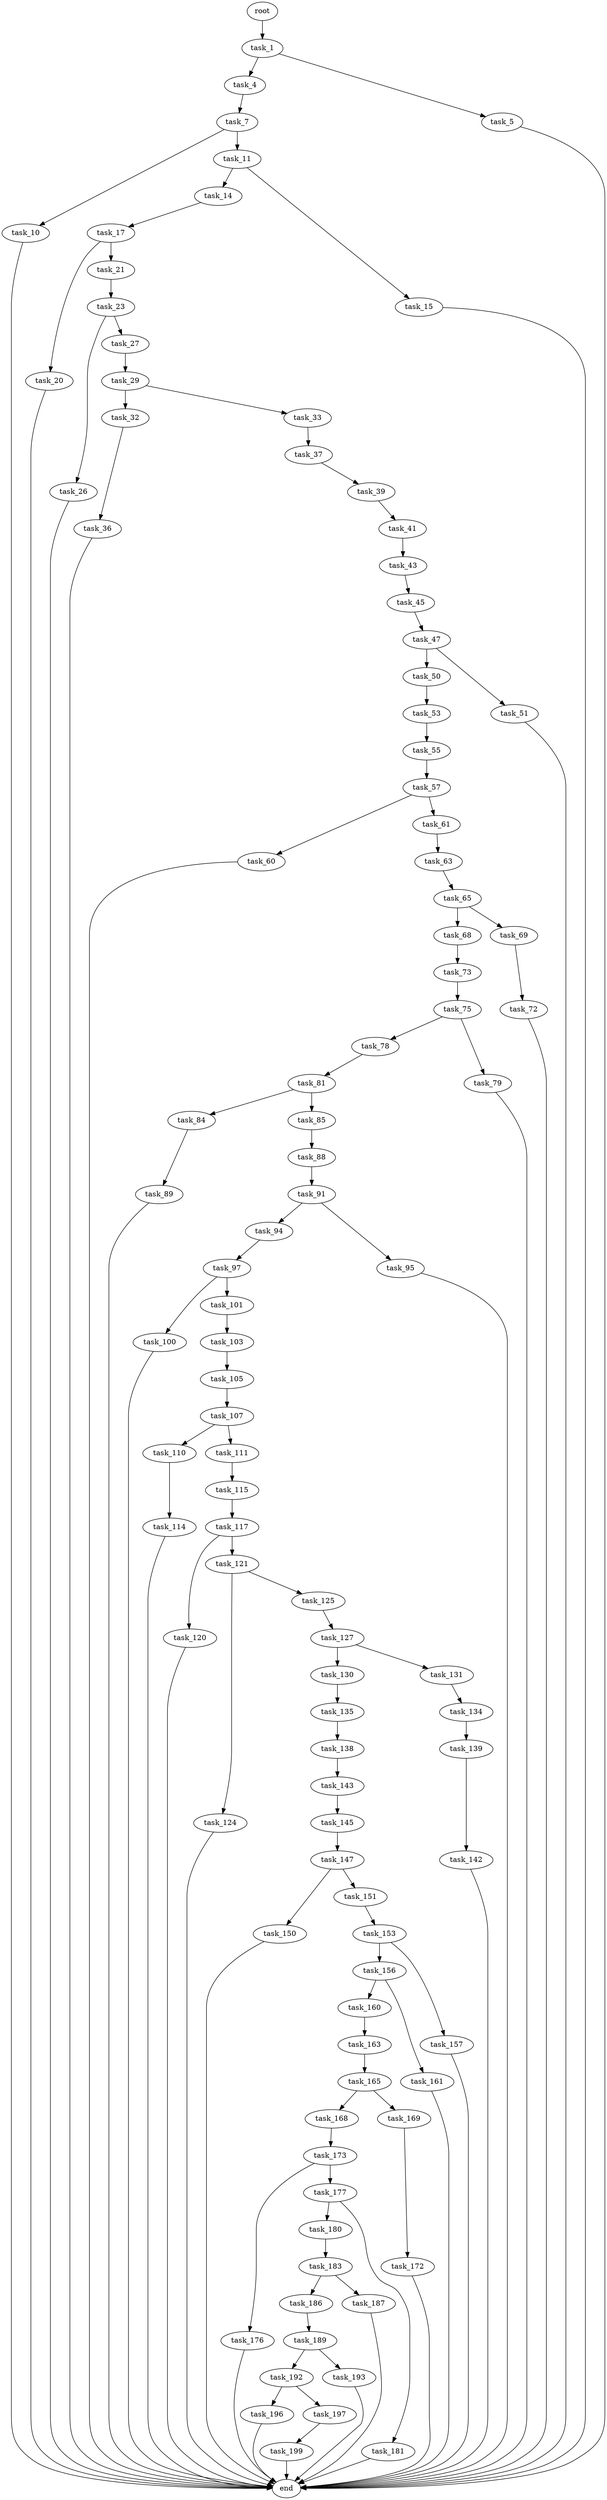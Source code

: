 digraph G {
  root [size="0.000000"];
  task_1 [size="8228866995.000000"];
  task_4 [size="231928233984.000000"];
  task_5 [size="8589934592.000000"];
  task_7 [size="24742688962.000000"];
  task_10 [size="256138360193.000000"];
  task_11 [size="1090808918688.000000"];
  task_14 [size="368293445632.000000"];
  task_15 [size="293463046000.000000"];
  task_17 [size="3631515766.000000"];
  task_20 [size="2421538239.000000"];
  task_21 [size="1073741824000.000000"];
  task_23 [size="8589934592.000000"];
  task_26 [size="782757789696.000000"];
  task_27 [size="68719476736.000000"];
  task_29 [size="1073741824000.000000"];
  task_32 [size="14691106443.000000"];
  task_33 [size="1073741824000.000000"];
  task_36 [size="41150067306.000000"];
  task_37 [size="20837684493.000000"];
  task_39 [size="3222565493.000000"];
  task_41 [size="174259245153.000000"];
  task_43 [size="175993971148.000000"];
  task_45 [size="368293445632.000000"];
  task_47 [size="200545355567.000000"];
  task_50 [size="1851399522.000000"];
  task_51 [size="27267743493.000000"];
  task_53 [size="875639178647.000000"];
  task_55 [size="1073741824000.000000"];
  task_57 [size="10816035038.000000"];
  task_60 [size="966142410.000000"];
  task_61 [size="4820252752.000000"];
  task_63 [size="35164367417.000000"];
  task_65 [size="134217728000.000000"];
  task_68 [size="15538318734.000000"];
  task_69 [size="1561840467.000000"];
  task_72 [size="2567961991.000000"];
  task_73 [size="40331186079.000000"];
  task_75 [size="534443597558.000000"];
  task_78 [size="848381606.000000"];
  task_79 [size="578933353277.000000"];
  task_81 [size="162683845800.000000"];
  task_84 [size="68719476736.000000"];
  task_85 [size="197568552991.000000"];
  task_88 [size="4812801917.000000"];
  task_89 [size="549755813888.000000"];
  task_91 [size="1073741824000.000000"];
  task_94 [size="45769527259.000000"];
  task_95 [size="12071505769.000000"];
  task_97 [size="42340911448.000000"];
  task_100 [size="20672054024.000000"];
  task_101 [size="1563329519.000000"];
  task_103 [size="1230261500.000000"];
  task_105 [size="1073741824000.000000"];
  task_107 [size="8589934592.000000"];
  task_110 [size="11500507627.000000"];
  task_111 [size="607019159.000000"];
  task_114 [size="134217728000.000000"];
  task_115 [size="8589934592.000000"];
  task_117 [size="134217728000.000000"];
  task_120 [size="42262912182.000000"];
  task_121 [size="368293445632.000000"];
  task_124 [size="3018226639.000000"];
  task_125 [size="9182338426.000000"];
  task_127 [size="17696474632.000000"];
  task_130 [size="288285952384.000000"];
  task_131 [size="549755813888.000000"];
  task_134 [size="368293445632.000000"];
  task_135 [size="368293445632.000000"];
  task_138 [size="84941560169.000000"];
  task_139 [size="8089105178.000000"];
  task_142 [size="127948917282.000000"];
  task_143 [size="40327193418.000000"];
  task_145 [size="239424935803.000000"];
  task_147 [size="8589934592.000000"];
  task_150 [size="677886733386.000000"];
  task_151 [size="111652463193.000000"];
  task_153 [size="178986891571.000000"];
  task_156 [size="28991029248.000000"];
  task_157 [size="386240967331.000000"];
  task_160 [size="15622639169.000000"];
  task_161 [size="263198950274.000000"];
  task_163 [size="1073741824000.000000"];
  task_165 [size="117438267902.000000"];
  task_168 [size="782757789696.000000"];
  task_169 [size="5915196865.000000"];
  task_172 [size="782757789696.000000"];
  task_173 [size="134217728000.000000"];
  task_176 [size="91840861280.000000"];
  task_177 [size="5730951257.000000"];
  task_180 [size="2088080405.000000"];
  task_181 [size="220664425313.000000"];
  task_183 [size="1031752192683.000000"];
  task_186 [size="18954713857.000000"];
  task_187 [size="644728902523.000000"];
  task_189 [size="7924935669.000000"];
  task_192 [size="231928233984.000000"];
  task_193 [size="5605909131.000000"];
  task_196 [size="17323694091.000000"];
  task_197 [size="11917256922.000000"];
  task_199 [size="782757789696.000000"];
  end [size="0.000000"];

  root -> task_1 [size="1.000000"];
  task_1 -> task_4 [size="134217728.000000"];
  task_1 -> task_5 [size="134217728.000000"];
  task_4 -> task_7 [size="301989888.000000"];
  task_5 -> end [size="1.000000"];
  task_7 -> task_10 [size="75497472.000000"];
  task_7 -> task_11 [size="75497472.000000"];
  task_10 -> end [size="1.000000"];
  task_11 -> task_14 [size="679477248.000000"];
  task_11 -> task_15 [size="679477248.000000"];
  task_14 -> task_17 [size="411041792.000000"];
  task_15 -> end [size="1.000000"];
  task_17 -> task_20 [size="301989888.000000"];
  task_17 -> task_21 [size="301989888.000000"];
  task_20 -> end [size="1.000000"];
  task_21 -> task_23 [size="838860800.000000"];
  task_23 -> task_26 [size="33554432.000000"];
  task_23 -> task_27 [size="33554432.000000"];
  task_26 -> end [size="1.000000"];
  task_27 -> task_29 [size="134217728.000000"];
  task_29 -> task_32 [size="838860800.000000"];
  task_29 -> task_33 [size="838860800.000000"];
  task_32 -> task_36 [size="33554432.000000"];
  task_33 -> task_37 [size="838860800.000000"];
  task_36 -> end [size="1.000000"];
  task_37 -> task_39 [size="679477248.000000"];
  task_39 -> task_41 [size="75497472.000000"];
  task_41 -> task_43 [size="209715200.000000"];
  task_43 -> task_45 [size="411041792.000000"];
  task_45 -> task_47 [size="411041792.000000"];
  task_47 -> task_50 [size="679477248.000000"];
  task_47 -> task_51 [size="679477248.000000"];
  task_50 -> task_53 [size="134217728.000000"];
  task_51 -> end [size="1.000000"];
  task_53 -> task_55 [size="679477248.000000"];
  task_55 -> task_57 [size="838860800.000000"];
  task_57 -> task_60 [size="209715200.000000"];
  task_57 -> task_61 [size="209715200.000000"];
  task_60 -> end [size="1.000000"];
  task_61 -> task_63 [size="411041792.000000"];
  task_63 -> task_65 [size="134217728.000000"];
  task_65 -> task_68 [size="209715200.000000"];
  task_65 -> task_69 [size="209715200.000000"];
  task_68 -> task_73 [size="301989888.000000"];
  task_69 -> task_72 [size="33554432.000000"];
  task_72 -> end [size="1.000000"];
  task_73 -> task_75 [size="838860800.000000"];
  task_75 -> task_78 [size="411041792.000000"];
  task_75 -> task_79 [size="411041792.000000"];
  task_78 -> task_81 [size="75497472.000000"];
  task_79 -> end [size="1.000000"];
  task_81 -> task_84 [size="536870912.000000"];
  task_81 -> task_85 [size="536870912.000000"];
  task_84 -> task_89 [size="134217728.000000"];
  task_85 -> task_88 [size="679477248.000000"];
  task_88 -> task_91 [size="209715200.000000"];
  task_89 -> end [size="1.000000"];
  task_91 -> task_94 [size="838860800.000000"];
  task_91 -> task_95 [size="838860800.000000"];
  task_94 -> task_97 [size="838860800.000000"];
  task_95 -> end [size="1.000000"];
  task_97 -> task_100 [size="838860800.000000"];
  task_97 -> task_101 [size="838860800.000000"];
  task_100 -> end [size="1.000000"];
  task_101 -> task_103 [size="134217728.000000"];
  task_103 -> task_105 [size="33554432.000000"];
  task_105 -> task_107 [size="838860800.000000"];
  task_107 -> task_110 [size="33554432.000000"];
  task_107 -> task_111 [size="33554432.000000"];
  task_110 -> task_114 [size="209715200.000000"];
  task_111 -> task_115 [size="33554432.000000"];
  task_114 -> end [size="1.000000"];
  task_115 -> task_117 [size="33554432.000000"];
  task_117 -> task_120 [size="209715200.000000"];
  task_117 -> task_121 [size="209715200.000000"];
  task_120 -> end [size="1.000000"];
  task_121 -> task_124 [size="411041792.000000"];
  task_121 -> task_125 [size="411041792.000000"];
  task_124 -> end [size="1.000000"];
  task_125 -> task_127 [size="536870912.000000"];
  task_127 -> task_130 [size="536870912.000000"];
  task_127 -> task_131 [size="536870912.000000"];
  task_130 -> task_135 [size="209715200.000000"];
  task_131 -> task_134 [size="536870912.000000"];
  task_134 -> task_139 [size="411041792.000000"];
  task_135 -> task_138 [size="411041792.000000"];
  task_138 -> task_143 [size="209715200.000000"];
  task_139 -> task_142 [size="209715200.000000"];
  task_142 -> end [size="1.000000"];
  task_143 -> task_145 [size="679477248.000000"];
  task_145 -> task_147 [size="679477248.000000"];
  task_147 -> task_150 [size="33554432.000000"];
  task_147 -> task_151 [size="33554432.000000"];
  task_150 -> end [size="1.000000"];
  task_151 -> task_153 [size="75497472.000000"];
  task_153 -> task_156 [size="209715200.000000"];
  task_153 -> task_157 [size="209715200.000000"];
  task_156 -> task_160 [size="75497472.000000"];
  task_156 -> task_161 [size="75497472.000000"];
  task_157 -> end [size="1.000000"];
  task_160 -> task_163 [size="411041792.000000"];
  task_161 -> end [size="1.000000"];
  task_163 -> task_165 [size="838860800.000000"];
  task_165 -> task_168 [size="411041792.000000"];
  task_165 -> task_169 [size="411041792.000000"];
  task_168 -> task_173 [size="679477248.000000"];
  task_169 -> task_172 [size="33554432.000000"];
  task_172 -> end [size="1.000000"];
  task_173 -> task_176 [size="209715200.000000"];
  task_173 -> task_177 [size="209715200.000000"];
  task_176 -> end [size="1.000000"];
  task_177 -> task_180 [size="134217728.000000"];
  task_177 -> task_181 [size="134217728.000000"];
  task_180 -> task_183 [size="209715200.000000"];
  task_181 -> end [size="1.000000"];
  task_183 -> task_186 [size="838860800.000000"];
  task_183 -> task_187 [size="838860800.000000"];
  task_186 -> task_189 [size="301989888.000000"];
  task_187 -> end [size="1.000000"];
  task_189 -> task_192 [size="301989888.000000"];
  task_189 -> task_193 [size="301989888.000000"];
  task_192 -> task_196 [size="301989888.000000"];
  task_192 -> task_197 [size="301989888.000000"];
  task_193 -> end [size="1.000000"];
  task_196 -> end [size="1.000000"];
  task_197 -> task_199 [size="838860800.000000"];
  task_199 -> end [size="1.000000"];
}
